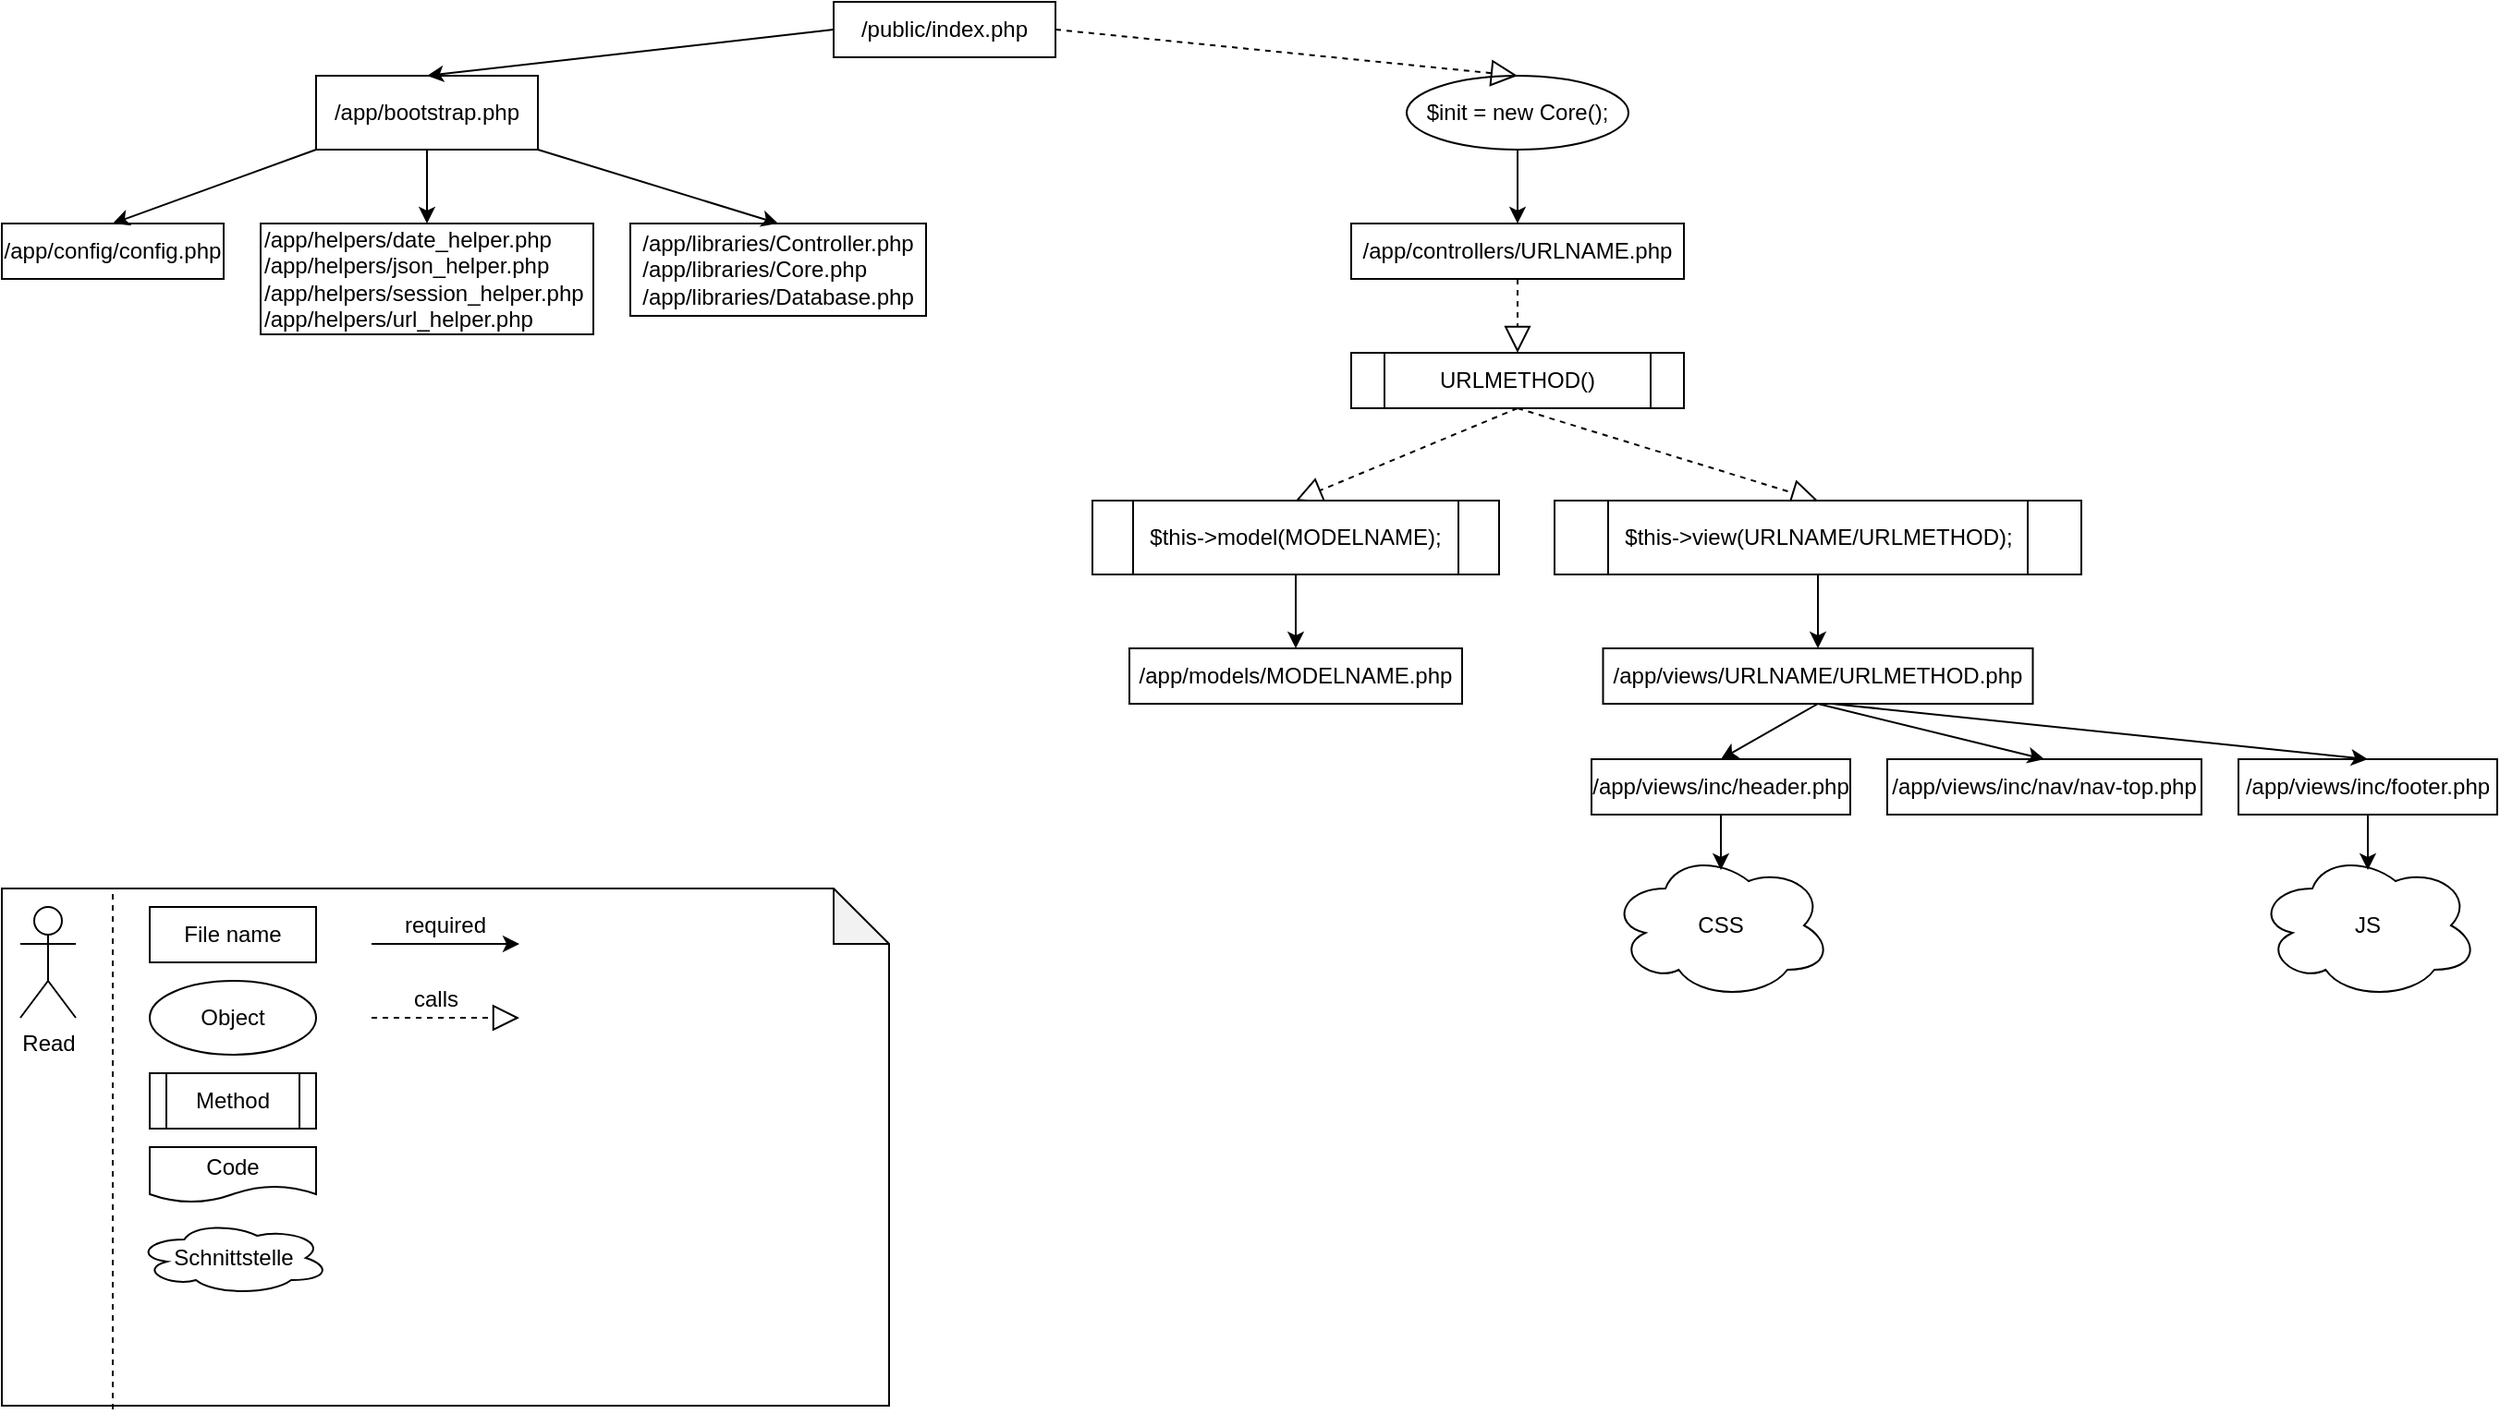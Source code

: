 <mxfile version="12.5.6" type="device"><diagram name="Page-1" id="9f46799a-70d6-7492-0946-bef42562c5a5"><mxGraphModel dx="1673" dy="896" grid="1" gridSize="10" guides="1" tooltips="1" connect="1" arrows="1" fold="1" page="1" pageScale="1" pageWidth="1100" pageHeight="850" background="#ffffff" math="0" shadow="0"><root><mxCell id="0"/><mxCell id="1" parent="0"/><mxCell id="seLH4e_ZLU2bX_Oh-OQ0-1" value="/public/index.php" style="rounded=0;whiteSpace=wrap;html=1;" vertex="1" parent="1"><mxGeometry x="490" y="40" width="120" height="30" as="geometry"/></mxCell><mxCell id="seLH4e_ZLU2bX_Oh-OQ0-4" value="/app/bootstrap.php" style="rounded=0;whiteSpace=wrap;html=1;" vertex="1" parent="1"><mxGeometry x="210" y="80" width="120" height="40" as="geometry"/></mxCell><mxCell id="seLH4e_ZLU2bX_Oh-OQ0-5" value="/app/config/config.php" style="rounded=0;whiteSpace=wrap;html=1;" vertex="1" parent="1"><mxGeometry x="40" y="160" width="120" height="30" as="geometry"/></mxCell><mxCell id="seLH4e_ZLU2bX_Oh-OQ0-6" value="/app/helpers/date_helper.php&lt;br&gt;/app/helpers/json_helper.php&lt;br&gt;/app/helpers/session_helper.php&lt;br&gt;&lt;span style=&quot;text-align: center&quot;&gt;/app/helpers/url_helper.php&lt;/span&gt;" style="rounded=0;whiteSpace=wrap;html=1;align=left;" vertex="1" parent="1"><mxGeometry x="180" y="160" width="180" height="60" as="geometry"/></mxCell><mxCell id="seLH4e_ZLU2bX_Oh-OQ0-7" value="&lt;div style=&quot;text-align: left&quot;&gt;&lt;span&gt;/app/libraries/Controller.php&lt;/span&gt;&lt;/div&gt;&lt;div style=&quot;text-align: left&quot;&gt;&lt;span&gt;/app/libraries/Core.php&lt;/span&gt;&lt;/div&gt;&lt;div style=&quot;text-align: left&quot;&gt;&lt;span&gt;/app/libraries/Database.php&lt;/span&gt;&lt;/div&gt;" style="rounded=0;whiteSpace=wrap;html=1;" vertex="1" parent="1"><mxGeometry x="380" y="160" width="160" height="50" as="geometry"/></mxCell><mxCell id="seLH4e_ZLU2bX_Oh-OQ0-9" value="" style="endArrow=classic;html=1;entryX=0.5;entryY=0;entryDx=0;entryDy=0;exitX=0;exitY=0.5;exitDx=0;exitDy=0;" edge="1" parent="1" source="seLH4e_ZLU2bX_Oh-OQ0-1" target="seLH4e_ZLU2bX_Oh-OQ0-4"><mxGeometry width="50" height="50" relative="1" as="geometry"><mxPoint x="490" y="50" as="sourcePoint"/><mxPoint x="390" y="90" as="targetPoint"/></mxGeometry></mxCell><mxCell id="seLH4e_ZLU2bX_Oh-OQ0-10" value="" style="endArrow=classic;html=1;exitX=0;exitY=1;exitDx=0;exitDy=0;entryX=0.5;entryY=0;entryDx=0;entryDy=0;" edge="1" parent="1" source="seLH4e_ZLU2bX_Oh-OQ0-4" target="seLH4e_ZLU2bX_Oh-OQ0-5"><mxGeometry width="50" height="50" relative="1" as="geometry"><mxPoint x="50" y="520" as="sourcePoint"/><mxPoint x="100" y="470" as="targetPoint"/></mxGeometry></mxCell><mxCell id="seLH4e_ZLU2bX_Oh-OQ0-11" value="" style="endArrow=classic;html=1;exitX=0.5;exitY=1;exitDx=0;exitDy=0;entryX=0.5;entryY=0;entryDx=0;entryDy=0;" edge="1" parent="1" source="seLH4e_ZLU2bX_Oh-OQ0-4" target="seLH4e_ZLU2bX_Oh-OQ0-6"><mxGeometry width="50" height="50" relative="1" as="geometry"><mxPoint x="160" y="340" as="sourcePoint"/><mxPoint x="210" y="290" as="targetPoint"/></mxGeometry></mxCell><mxCell id="seLH4e_ZLU2bX_Oh-OQ0-12" value="" style="endArrow=classic;html=1;exitX=1;exitY=1;exitDx=0;exitDy=0;entryX=0.5;entryY=0;entryDx=0;entryDy=0;" edge="1" parent="1" source="seLH4e_ZLU2bX_Oh-OQ0-4" target="seLH4e_ZLU2bX_Oh-OQ0-7"><mxGeometry width="50" height="50" relative="1" as="geometry"><mxPoint x="190" y="320" as="sourcePoint"/><mxPoint x="240" y="270" as="targetPoint"/></mxGeometry></mxCell><mxCell id="seLH4e_ZLU2bX_Oh-OQ0-13" value="$init = new Core();" style="ellipse;whiteSpace=wrap;html=1;" vertex="1" parent="1"><mxGeometry x="800" y="80" width="120" height="40" as="geometry"/></mxCell><mxCell id="seLH4e_ZLU2bX_Oh-OQ0-16" value="" style="endArrow=block;dashed=1;endFill=0;endSize=12;html=1;exitX=1;exitY=0.5;exitDx=0;exitDy=0;entryX=0.5;entryY=0;entryDx=0;entryDy=0;" edge="1" parent="1" source="seLH4e_ZLU2bX_Oh-OQ0-1" target="seLH4e_ZLU2bX_Oh-OQ0-13"><mxGeometry width="160" relative="1" as="geometry"><mxPoint x="290" y="420" as="sourcePoint"/><mxPoint x="450" y="420" as="targetPoint"/></mxGeometry></mxCell><mxCell id="seLH4e_ZLU2bX_Oh-OQ0-17" value="/app/controllers/URLNAME.php" style="rounded=0;whiteSpace=wrap;html=1;" vertex="1" parent="1"><mxGeometry x="770" y="160" width="180" height="30" as="geometry"/></mxCell><mxCell id="seLH4e_ZLU2bX_Oh-OQ0-18" value="" style="endArrow=classic;html=1;exitX=0.5;exitY=1;exitDx=0;exitDy=0;entryX=0.5;entryY=0;entryDx=0;entryDy=0;" edge="1" parent="1" source="seLH4e_ZLU2bX_Oh-OQ0-13" target="seLH4e_ZLU2bX_Oh-OQ0-17"><mxGeometry width="50" height="50" relative="1" as="geometry"><mxPoint x="260" y="130" as="sourcePoint"/><mxPoint x="260" y="170" as="targetPoint"/></mxGeometry></mxCell><mxCell id="seLH4e_ZLU2bX_Oh-OQ0-19" value="" style="endArrow=block;dashed=1;endFill=0;endSize=12;html=1;exitX=0.5;exitY=1;exitDx=0;exitDy=0;entryX=0.5;entryY=0;entryDx=0;entryDy=0;" edge="1" parent="1" source="seLH4e_ZLU2bX_Oh-OQ0-17" target="seLH4e_ZLU2bX_Oh-OQ0-20"><mxGeometry width="160" relative="1" as="geometry"><mxPoint x="640" y="65" as="sourcePoint"/><mxPoint x="870" y="90" as="targetPoint"/></mxGeometry></mxCell><mxCell id="seLH4e_ZLU2bX_Oh-OQ0-20" value="URLMETHOD()" style="shape=process;whiteSpace=wrap;html=1;backgroundOutline=1;" vertex="1" parent="1"><mxGeometry x="770" y="230" width="180" height="30" as="geometry"/></mxCell><mxCell id="seLH4e_ZLU2bX_Oh-OQ0-24" value="" style="shape=note;whiteSpace=wrap;html=1;backgroundOutline=1;darkOpacity=0.05;" vertex="1" parent="1"><mxGeometry x="40" y="520" width="480" height="280" as="geometry"/></mxCell><mxCell id="seLH4e_ZLU2bX_Oh-OQ0-31" value="Code" style="shape=document;whiteSpace=wrap;html=1;boundedLbl=1;fillColor=#FFFFFF;" vertex="1" parent="1"><mxGeometry x="120" y="660" width="90" height="30" as="geometry"/></mxCell><mxCell id="seLH4e_ZLU2bX_Oh-OQ0-32" value="" style="endArrow=block;dashed=1;endFill=0;endSize=12;html=1;exitX=0.5;exitY=1;exitDx=0;exitDy=0;entryX=0.5;entryY=0;entryDx=0;entryDy=0;" edge="1" parent="1" source="seLH4e_ZLU2bX_Oh-OQ0-20" target="seLH4e_ZLU2bX_Oh-OQ0-56"><mxGeometry width="160" relative="1" as="geometry"><mxPoint x="870" y="200" as="sourcePoint"/><mxPoint x="990" y="290" as="targetPoint"/></mxGeometry></mxCell><mxCell id="seLH4e_ZLU2bX_Oh-OQ0-34" value="" style="endArrow=block;dashed=1;endFill=0;endSize=12;html=1;exitX=0.5;exitY=1;exitDx=0;exitDy=0;entryX=0.5;entryY=0;entryDx=0;entryDy=0;" edge="1" parent="1" source="seLH4e_ZLU2bX_Oh-OQ0-20" target="seLH4e_ZLU2bX_Oh-OQ0-55"><mxGeometry width="160" relative="1" as="geometry"><mxPoint x="870" y="280" as="sourcePoint"/><mxPoint x="750" y="280" as="targetPoint"/></mxGeometry></mxCell><mxCell id="seLH4e_ZLU2bX_Oh-OQ0-35" value="/app/models/MODELNAME.php" style="rounded=0;whiteSpace=wrap;html=1;" vertex="1" parent="1"><mxGeometry x="650" y="390" width="180" height="30" as="geometry"/></mxCell><mxCell id="seLH4e_ZLU2bX_Oh-OQ0-36" value="/app/views/URLNAME/URLMETHOD.php" style="rounded=0;whiteSpace=wrap;html=1;" vertex="1" parent="1"><mxGeometry x="906.25" y="390" width="232.5" height="30" as="geometry"/></mxCell><mxCell id="seLH4e_ZLU2bX_Oh-OQ0-37" value="" style="endArrow=classic;html=1;entryX=0.5;entryY=0;entryDx=0;entryDy=0;exitX=0.5;exitY=1;exitDx=0;exitDy=0;" edge="1" parent="1" source="seLH4e_ZLU2bX_Oh-OQ0-55" target="seLH4e_ZLU2bX_Oh-OQ0-35"><mxGeometry width="50" height="50" relative="1" as="geometry"><mxPoint x="810" y="370" as="sourcePoint"/><mxPoint x="870" y="170" as="targetPoint"/></mxGeometry></mxCell><mxCell id="seLH4e_ZLU2bX_Oh-OQ0-38" value="" style="endArrow=classic;html=1;exitX=0.5;exitY=1;exitDx=0;exitDy=0;entryX=0.5;entryY=0;entryDx=0;entryDy=0;" edge="1" parent="1" source="seLH4e_ZLU2bX_Oh-OQ0-56" target="seLH4e_ZLU2bX_Oh-OQ0-36"><mxGeometry width="50" height="50" relative="1" as="geometry"><mxPoint x="990" y="370" as="sourcePoint"/><mxPoint x="990" y="370" as="targetPoint"/></mxGeometry></mxCell><mxCell id="seLH4e_ZLU2bX_Oh-OQ0-39" value="Read" style="shape=umlActor;verticalLabelPosition=bottom;labelBackgroundColor=#ffffff;verticalAlign=top;html=1;outlineConnect=0;fillColor=#FFFFFF;" vertex="1" parent="1"><mxGeometry x="50" y="530" width="30" height="60" as="geometry"/></mxCell><mxCell id="seLH4e_ZLU2bX_Oh-OQ0-40" value="File name" style="rounded=0;whiteSpace=wrap;html=1;fillColor=#FFFFFF;" vertex="1" parent="1"><mxGeometry x="120" y="530" width="90" height="30" as="geometry"/></mxCell><mxCell id="seLH4e_ZLU2bX_Oh-OQ0-43" value="" style="endArrow=classic;html=1;" edge="1" parent="1"><mxGeometry width="50" height="50" relative="1" as="geometry"><mxPoint x="240" y="550" as="sourcePoint"/><mxPoint x="320" y="550" as="targetPoint"/></mxGeometry></mxCell><mxCell id="seLH4e_ZLU2bX_Oh-OQ0-44" value="required" style="text;html=1;strokeColor=none;fillColor=none;align=center;verticalAlign=middle;whiteSpace=wrap;rounded=0;" vertex="1" parent="1"><mxGeometry x="240" y="530" width="80" height="20" as="geometry"/></mxCell><mxCell id="seLH4e_ZLU2bX_Oh-OQ0-45" value="Object" style="ellipse;whiteSpace=wrap;html=1;fillColor=#FFFFFF;" vertex="1" parent="1"><mxGeometry x="120" y="570" width="90" height="40" as="geometry"/></mxCell><mxCell id="seLH4e_ZLU2bX_Oh-OQ0-46" value="" style="endArrow=block;dashed=1;endFill=0;endSize=12;html=1;exitX=1;exitY=0.5;exitDx=0;exitDy=0;" edge="1" parent="1"><mxGeometry width="160" relative="1" as="geometry"><mxPoint x="240" y="590" as="sourcePoint"/><mxPoint x="320" y="590" as="targetPoint"/></mxGeometry></mxCell><mxCell id="seLH4e_ZLU2bX_Oh-OQ0-53" value="calls" style="text;html=1;strokeColor=none;fillColor=none;align=center;verticalAlign=middle;whiteSpace=wrap;rounded=0;" vertex="1" parent="1"><mxGeometry x="235" y="570" width="80" height="20" as="geometry"/></mxCell><mxCell id="seLH4e_ZLU2bX_Oh-OQ0-54" value="Method" style="shape=process;whiteSpace=wrap;html=1;backgroundOutline=1;" vertex="1" parent="1"><mxGeometry x="120" y="620" width="90" height="30" as="geometry"/></mxCell><mxCell id="seLH4e_ZLU2bX_Oh-OQ0-55" value="&lt;span style=&quot;background-color: rgb(255 , 255 , 255)&quot;&gt;$this-&amp;gt;model(MODELNAME);&lt;/span&gt;" style="shape=process;whiteSpace=wrap;html=1;backgroundOutline=1;" vertex="1" parent="1"><mxGeometry x="630" y="310" width="220" height="40" as="geometry"/></mxCell><mxCell id="seLH4e_ZLU2bX_Oh-OQ0-56" value="&lt;span style=&quot;background-color: rgb(255 , 255 , 255)&quot;&gt;$this-&amp;gt;view(URLNAME/URLMETHOD);&lt;/span&gt;" style="shape=process;whiteSpace=wrap;html=1;backgroundOutline=1;" vertex="1" parent="1"><mxGeometry x="880" y="310" width="285" height="40" as="geometry"/></mxCell><mxCell id="seLH4e_ZLU2bX_Oh-OQ0-58" value="" style="endArrow=none;dashed=1;html=1;entryX=0.125;entryY=0;entryDx=0;entryDy=0;entryPerimeter=0;exitX=0.125;exitY=1.007;exitDx=0;exitDy=0;exitPerimeter=0;" edge="1" parent="1" source="seLH4e_ZLU2bX_Oh-OQ0-24" target="seLH4e_ZLU2bX_Oh-OQ0-24"><mxGeometry width="50" height="50" relative="1" as="geometry"><mxPoint x="40" y="870" as="sourcePoint"/><mxPoint x="90" y="820" as="targetPoint"/></mxGeometry></mxCell><mxCell id="seLH4e_ZLU2bX_Oh-OQ0-60" value="/app/views/inc/header.php" style="rounded=0;whiteSpace=wrap;html=1;" vertex="1" parent="1"><mxGeometry x="900" y="450" width="140" height="30" as="geometry"/></mxCell><mxCell id="seLH4e_ZLU2bX_Oh-OQ0-61" value="/app/views/inc/nav/nav-top.php" style="rounded=0;whiteSpace=wrap;html=1;" vertex="1" parent="1"><mxGeometry x="1060" y="450" width="170" height="30" as="geometry"/></mxCell><mxCell id="seLH4e_ZLU2bX_Oh-OQ0-62" value="/app/views/inc/footer.php" style="rounded=0;whiteSpace=wrap;html=1;" vertex="1" parent="1"><mxGeometry x="1250" y="450" width="140" height="30" as="geometry"/></mxCell><mxCell id="seLH4e_ZLU2bX_Oh-OQ0-63" value="" style="endArrow=classic;html=1;exitX=0.5;exitY=1;exitDx=0;exitDy=0;entryX=0.5;entryY=0;entryDx=0;entryDy=0;" edge="1" parent="1" source="seLH4e_ZLU2bX_Oh-OQ0-36" target="seLH4e_ZLU2bX_Oh-OQ0-60"><mxGeometry width="50" height="50" relative="1" as="geometry"><mxPoint x="1032.5" y="360" as="sourcePoint"/><mxPoint x="1032.5" y="400" as="targetPoint"/></mxGeometry></mxCell><mxCell id="seLH4e_ZLU2bX_Oh-OQ0-64" value="" style="endArrow=classic;html=1;exitX=0.5;exitY=1;exitDx=0;exitDy=0;entryX=0.5;entryY=0;entryDx=0;entryDy=0;" edge="1" parent="1" source="seLH4e_ZLU2bX_Oh-OQ0-36" target="seLH4e_ZLU2bX_Oh-OQ0-61"><mxGeometry width="50" height="50" relative="1" as="geometry"><mxPoint x="1032.5" y="430" as="sourcePoint"/><mxPoint x="980" y="460" as="targetPoint"/></mxGeometry></mxCell><mxCell id="seLH4e_ZLU2bX_Oh-OQ0-65" value="" style="endArrow=classic;html=1;entryX=0.5;entryY=0;entryDx=0;entryDy=0;" edge="1" parent="1" target="seLH4e_ZLU2bX_Oh-OQ0-62"><mxGeometry width="50" height="50" relative="1" as="geometry"><mxPoint x="1030" y="420" as="sourcePoint"/><mxPoint x="1155" y="460" as="targetPoint"/></mxGeometry></mxCell><mxCell id="seLH4e_ZLU2bX_Oh-OQ0-66" value="CSS" style="ellipse;shape=cloud;whiteSpace=wrap;html=1;fillColor=#FFFFFF;" vertex="1" parent="1"><mxGeometry x="910" y="500" width="120" height="80" as="geometry"/></mxCell><mxCell id="seLH4e_ZLU2bX_Oh-OQ0-67" value="JS" style="ellipse;shape=cloud;whiteSpace=wrap;html=1;fillColor=#FFFFFF;" vertex="1" parent="1"><mxGeometry x="1260" y="500" width="120" height="80" as="geometry"/></mxCell><mxCell id="seLH4e_ZLU2bX_Oh-OQ0-68" value="" style="endArrow=classic;html=1;exitX=0.5;exitY=1;exitDx=0;exitDy=0;entryX=0.5;entryY=0.125;entryDx=0;entryDy=0;entryPerimeter=0;" edge="1" parent="1" source="seLH4e_ZLU2bX_Oh-OQ0-60" target="seLH4e_ZLU2bX_Oh-OQ0-66"><mxGeometry width="50" height="50" relative="1" as="geometry"><mxPoint x="870" y="590" as="sourcePoint"/><mxPoint x="920" y="540" as="targetPoint"/></mxGeometry></mxCell><mxCell id="seLH4e_ZLU2bX_Oh-OQ0-69" value="" style="endArrow=classic;html=1;exitX=0.5;exitY=1;exitDx=0;exitDy=0;entryX=0.5;entryY=0.125;entryDx=0;entryDy=0;entryPerimeter=0;" edge="1" parent="1" source="seLH4e_ZLU2bX_Oh-OQ0-62" target="seLH4e_ZLU2bX_Oh-OQ0-67"><mxGeometry width="50" height="50" relative="1" as="geometry"><mxPoint x="980" y="490" as="sourcePoint"/><mxPoint x="980" y="520" as="targetPoint"/></mxGeometry></mxCell><mxCell id="seLH4e_ZLU2bX_Oh-OQ0-70" value="Schnittstelle" style="ellipse;shape=cloud;whiteSpace=wrap;html=1;fillColor=#FFFFFF;" vertex="1" parent="1"><mxGeometry x="112.5" y="700" width="105" height="40" as="geometry"/></mxCell></root></mxGraphModel></diagram></mxfile>